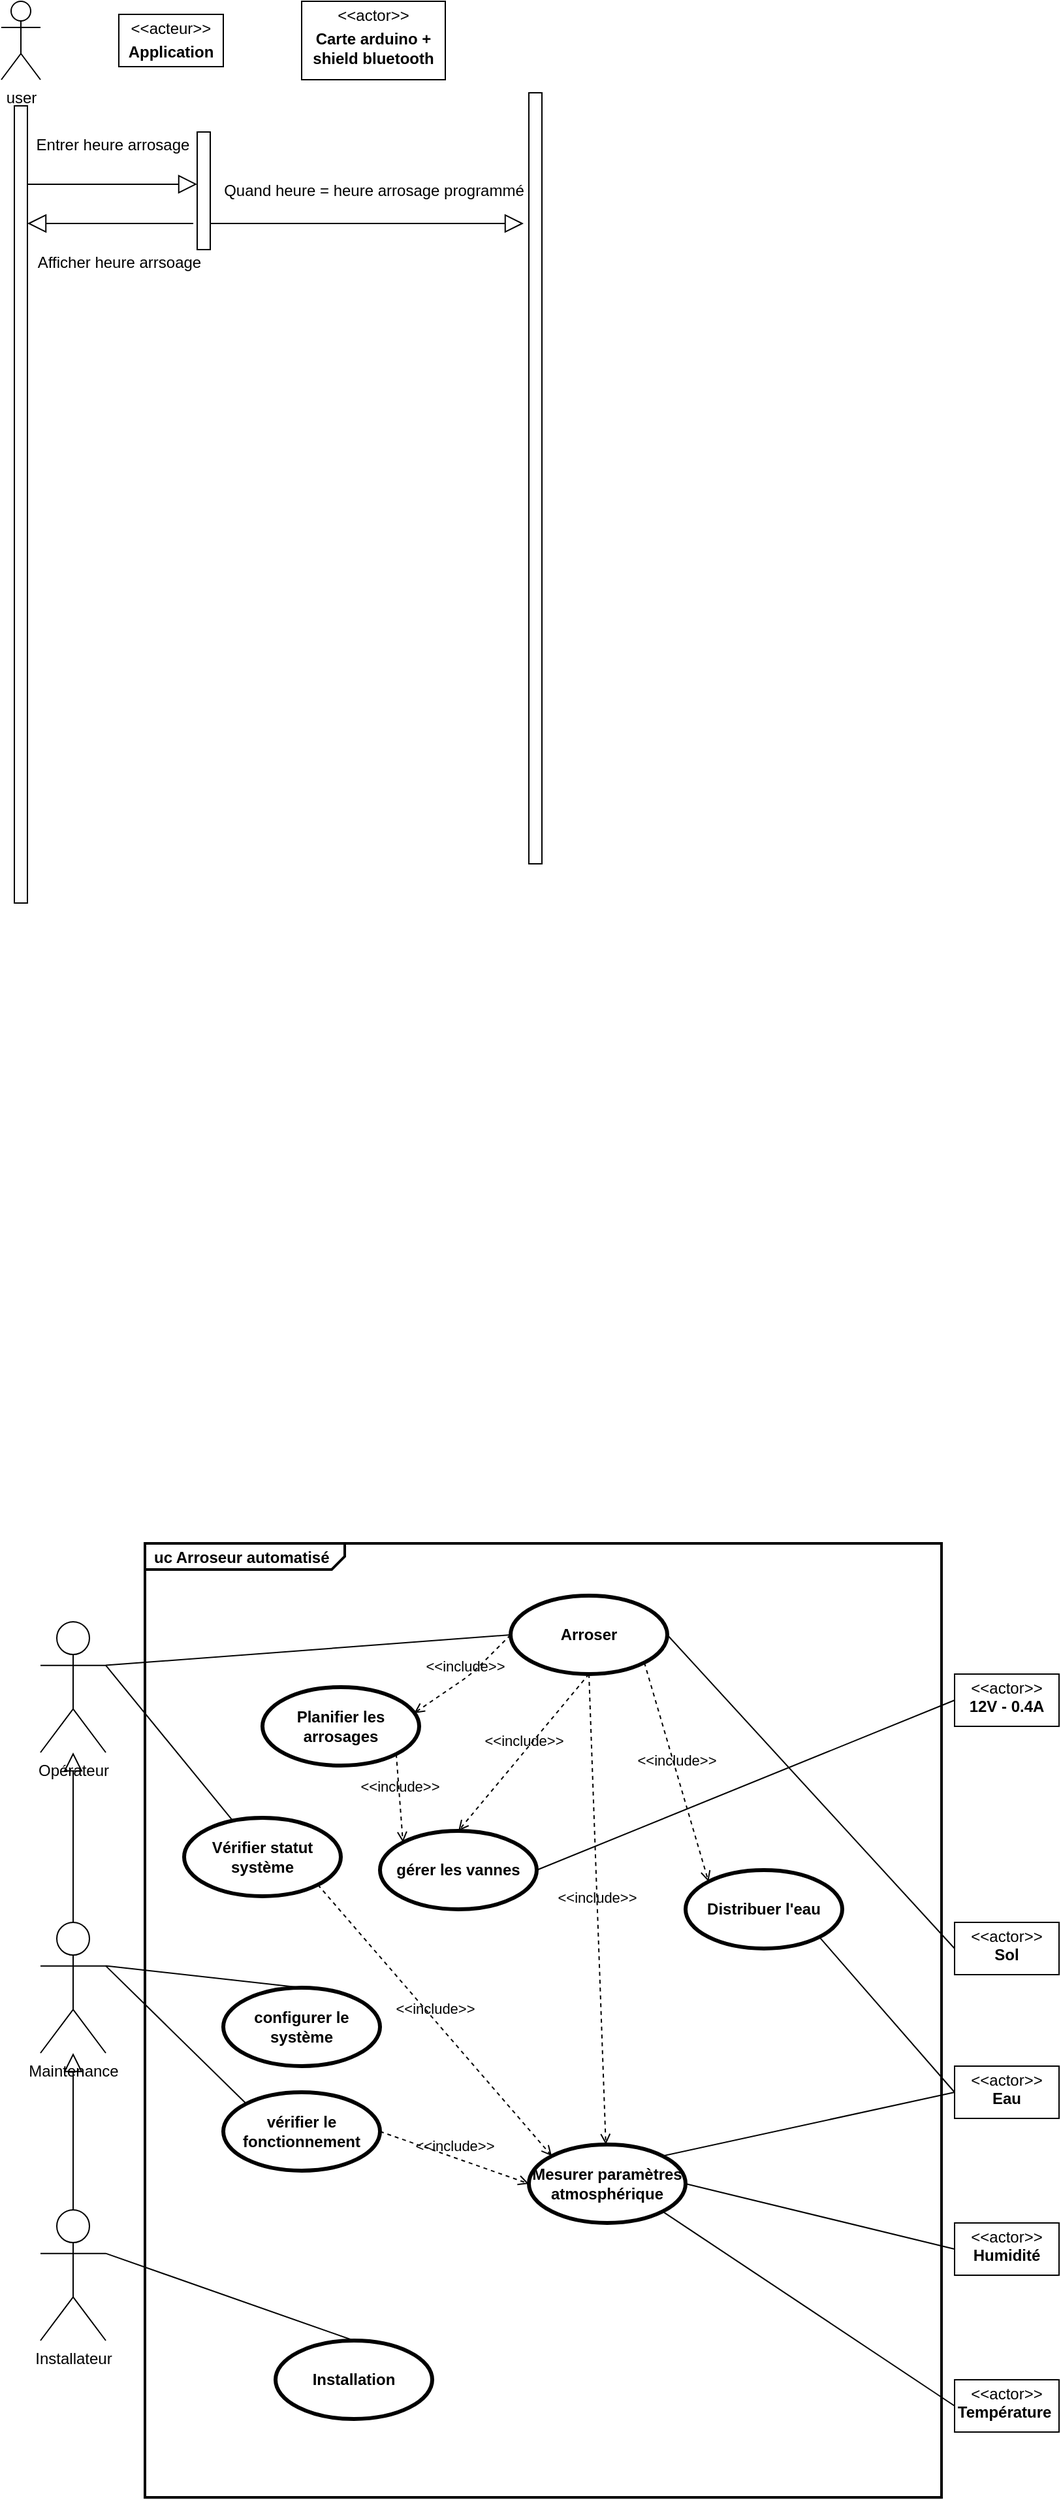 <mxfile version="14.4.9" type="github">
  <diagram id="CkIHglHdtgA-dPwqu3pV" name="Page-1">
    <mxGraphModel dx="1102" dy="2136" grid="1" gridSize="10" guides="1" tooltips="1" connect="1" arrows="1" fold="1" page="1" pageScale="1" pageWidth="827" pageHeight="1169" math="0" shadow="0">
      <root>
        <mxCell id="0" />
        <mxCell id="1" parent="0" />
        <mxCell id="BE-PEi-hic5o3liknW6_-1" value="&lt;div&gt;&lt;font style=&quot;vertical-align: inherit&quot;&gt;&lt;font style=&quot;vertical-align: inherit&quot;&gt;user&lt;/font&gt;&lt;/font&gt;&lt;/div&gt;" style="shape=umlActor;verticalLabelPosition=bottom;verticalAlign=top;html=1;outlineConnect=0;" parent="1" vertex="1">
          <mxGeometry x="50" y="-1140" width="30" height="60" as="geometry" />
        </mxCell>
        <mxCell id="BE-PEi-hic5o3liknW6_-3" value="" style="html=1;points=[];perimeter=orthogonalPerimeter;" parent="1" vertex="1">
          <mxGeometry x="60" y="-1060" width="10" height="610" as="geometry" />
        </mxCell>
        <mxCell id="BE-PEi-hic5o3liknW6_-95" value="&lt;p style=&quot;margin: 0px ; margin-top: 4px ; margin-left: 7px ; text-align: left&quot;&gt;&lt;b&gt;uc Arroseur automatisé&lt;/b&gt;&lt;/p&gt;" style="html=1;shape=mxgraph.sysml.package;overflow=fill;labelX=153;strokeWidth=2;align=center;" parent="1" vertex="1">
          <mxGeometry x="160" y="40" width="610" height="730" as="geometry" />
        </mxCell>
        <mxCell id="BE-PEi-hic5o3liknW6_-96" value="Opérateur" style="shape=umlActor;html=1;verticalLabelPosition=bottom;verticalAlign=top;align=center;" parent="1" vertex="1">
          <mxGeometry x="80" y="100" width="50" height="100" as="geometry" />
        </mxCell>
        <mxCell id="BE-PEi-hic5o3liknW6_-97" value="&lt;p style=&quot;margin: 0px ; margin-top: 4px ; text-align: center&quot;&gt;&amp;lt;&amp;lt;actor&amp;gt;&amp;gt;&lt;br&gt;&lt;b&gt;12V - 0.4A&lt;br&gt;&lt;/b&gt;&lt;/p&gt;&lt;p style=&quot;margin: 0px ; margin-top: 4px ; text-align: center&quot;&gt;&lt;b&gt;&lt;br&gt;&lt;/b&gt;&lt;/p&gt;" style="shape=rect;html=1;overflow=fill;html=1;whiteSpace=wrap;align=center;" parent="1" vertex="1">
          <mxGeometry x="780" y="140" width="80" height="40" as="geometry" />
        </mxCell>
        <mxCell id="BE-PEi-hic5o3liknW6_-98" value="&lt;p style=&quot;margin: 0px ; margin-top: 4px ; text-align: center&quot;&gt;&amp;lt;&amp;lt;actor&amp;gt;&amp;gt;&lt;br&gt;&lt;b&gt;Eau&lt;/b&gt;&lt;/p&gt;" style="shape=rect;html=1;overflow=fill;html=1;whiteSpace=wrap;align=center;" parent="1" vertex="1">
          <mxGeometry x="780" y="440" width="80" height="40" as="geometry" />
        </mxCell>
        <mxCell id="BE-PEi-hic5o3liknW6_-99" value="&lt;p style=&quot;margin: 0px ; margin-top: 4px ; text-align: center&quot;&gt;&amp;lt;&amp;lt;actor&amp;gt;&amp;gt;&lt;br&gt;&lt;b&gt;Humidité&lt;/b&gt;&lt;/p&gt;" style="shape=rect;html=1;overflow=fill;html=1;whiteSpace=wrap;align=center;" parent="1" vertex="1">
          <mxGeometry x="780" y="560" width="80" height="40" as="geometry" />
        </mxCell>
        <mxCell id="BE-PEi-hic5o3liknW6_-100" value="&lt;p style=&quot;margin: 0px ; margin-top: 4px ; text-align: center&quot;&gt;&amp;lt;&amp;lt;actor&amp;gt;&amp;gt;&lt;br&gt;&lt;b&gt;Température&amp;nbsp;&lt;/b&gt;&lt;/p&gt;" style="shape=rect;html=1;overflow=fill;html=1;whiteSpace=wrap;align=center;" parent="1" vertex="1">
          <mxGeometry x="780" y="680" width="80" height="40" as="geometry" />
        </mxCell>
        <mxCell id="BE-PEi-hic5o3liknW6_-101" value="Installateur" style="shape=umlActor;html=1;verticalLabelPosition=bottom;verticalAlign=top;align=center;" parent="1" vertex="1">
          <mxGeometry x="80" y="550" width="50" height="100" as="geometry" />
        </mxCell>
        <mxCell id="BE-PEi-hic5o3liknW6_-102" value="Maintenance" style="shape=umlActor;html=1;verticalLabelPosition=bottom;verticalAlign=top;align=center;" parent="1" vertex="1">
          <mxGeometry x="80" y="330" width="50" height="100" as="geometry" />
        </mxCell>
        <mxCell id="BE-PEi-hic5o3liknW6_-103" value="" style="edgeStyle=none;html=1;endArrow=block;endFill=0;endSize=12;verticalAlign=bottom;exitX=0.5;exitY=0;exitDx=0;exitDy=0;exitPerimeter=0;" parent="1" source="BE-PEi-hic5o3liknW6_-101" target="BE-PEi-hic5o3liknW6_-102" edge="1">
          <mxGeometry width="160" relative="1" as="geometry">
            <mxPoint x="110" y="510" as="sourcePoint" />
            <mxPoint x="120" y="450" as="targetPoint" />
          </mxGeometry>
        </mxCell>
        <mxCell id="BE-PEi-hic5o3liknW6_-104" value="" style="edgeStyle=none;html=1;endArrow=block;endFill=0;endSize=12;verticalAlign=bottom;exitX=0.5;exitY=0;exitDx=0;exitDy=0;exitPerimeter=0;" parent="1" source="BE-PEi-hic5o3liknW6_-102" target="BE-PEi-hic5o3liknW6_-96" edge="1">
          <mxGeometry width="160" relative="1" as="geometry">
            <mxPoint x="104.5" y="310" as="sourcePoint" />
            <mxPoint x="104.5" y="230" as="targetPoint" />
          </mxGeometry>
        </mxCell>
        <mxCell id="BE-PEi-hic5o3liknW6_-105" value="Mesurer paramètres atmosphérique" style="shape=ellipse;html=1;strokeWidth=3;fontStyle=1;whiteSpace=wrap;align=center;perimeter=ellipsePerimeter;" parent="1" vertex="1">
          <mxGeometry x="454" y="500" width="120" height="60" as="geometry" />
        </mxCell>
        <mxCell id="BE-PEi-hic5o3liknW6_-106" value="Distribuer l&#39;eau" style="shape=ellipse;html=1;strokeWidth=3;fontStyle=1;whiteSpace=wrap;align=center;perimeter=ellipsePerimeter;" parent="1" vertex="1">
          <mxGeometry x="574" y="290" width="120" height="60" as="geometry" />
        </mxCell>
        <mxCell id="BE-PEi-hic5o3liknW6_-107" value="" style="edgeStyle=none;html=1;endArrow=none;verticalAlign=bottom;exitX=0;exitY=0.5;exitDx=0;exitDy=0;entryX=1;entryY=0;entryDx=0;entryDy=0;" parent="1" source="BE-PEi-hic5o3liknW6_-98" target="BE-PEi-hic5o3liknW6_-105" edge="1">
          <mxGeometry width="160" relative="1" as="geometry">
            <mxPoint x="440" y="460" as="sourcePoint" />
            <mxPoint x="574" y="422" as="targetPoint" />
          </mxGeometry>
        </mxCell>
        <mxCell id="BE-PEi-hic5o3liknW6_-108" value="" style="edgeStyle=none;html=1;endArrow=none;verticalAlign=bottom;exitX=0;exitY=0.5;exitDx=0;exitDy=0;entryX=1;entryY=1;entryDx=0;entryDy=0;" parent="1" source="BE-PEi-hic5o3liknW6_-98" target="BE-PEi-hic5o3liknW6_-106" edge="1">
          <mxGeometry width="160" relative="1" as="geometry">
            <mxPoint x="790" y="470" as="sourcePoint" />
            <mxPoint x="584" y="432" as="targetPoint" />
          </mxGeometry>
        </mxCell>
        <mxCell id="BE-PEi-hic5o3liknW6_-109" value="" style="edgeStyle=none;html=1;endArrow=none;verticalAlign=bottom;entryX=0;entryY=0.5;entryDx=0;entryDy=0;exitX=1;exitY=0.5;exitDx=0;exitDy=0;" parent="1" source="BE-PEi-hic5o3liknW6_-105" target="BE-PEi-hic5o3liknW6_-99" edge="1">
          <mxGeometry width="160" relative="1" as="geometry">
            <mxPoint x="440" y="460" as="sourcePoint" />
            <mxPoint x="600" y="460" as="targetPoint" />
          </mxGeometry>
        </mxCell>
        <mxCell id="BE-PEi-hic5o3liknW6_-110" value="Arroser" style="shape=ellipse;html=1;strokeWidth=3;fontStyle=1;whiteSpace=wrap;align=center;perimeter=ellipsePerimeter;" parent="1" vertex="1">
          <mxGeometry x="440" y="80" width="120" height="60" as="geometry" />
        </mxCell>
        <mxCell id="BE-PEi-hic5o3liknW6_-111" value="&amp;lt;&amp;lt;include&amp;gt;&amp;gt;" style="edgeStyle=none;html=1;endArrow=open;verticalAlign=bottom;dashed=1;labelBackgroundColor=none;exitX=1;exitY=1;exitDx=0;exitDy=0;entryX=0;entryY=0;entryDx=0;entryDy=0;" parent="1" source="BE-PEi-hic5o3liknW6_-110" target="BE-PEi-hic5o3liknW6_-106" edge="1">
          <mxGeometry width="160" relative="1" as="geometry">
            <mxPoint x="440" y="460" as="sourcePoint" />
            <mxPoint x="600" y="460" as="targetPoint" />
          </mxGeometry>
        </mxCell>
        <mxCell id="BE-PEi-hic5o3liknW6_-112" value="&amp;lt;&amp;lt;include&amp;gt;&amp;gt;" style="edgeStyle=none;html=1;endArrow=open;verticalAlign=bottom;dashed=1;labelBackgroundColor=none;exitX=0.5;exitY=1;exitDx=0;exitDy=0;" parent="1" source="BE-PEi-hic5o3liknW6_-110" target="BE-PEi-hic5o3liknW6_-105" edge="1">
          <mxGeometry width="160" relative="1" as="geometry">
            <mxPoint x="492.426" y="141.213" as="sourcePoint" />
            <mxPoint x="514" y="380" as="targetPoint" />
          </mxGeometry>
        </mxCell>
        <mxCell id="BE-PEi-hic5o3liknW6_-113" value="Planifier les arrosages" style="shape=ellipse;html=1;strokeWidth=3;fontStyle=1;whiteSpace=wrap;align=center;perimeter=ellipsePerimeter;" parent="1" vertex="1">
          <mxGeometry x="250" y="150" width="120" height="60" as="geometry" />
        </mxCell>
        <mxCell id="BE-PEi-hic5o3liknW6_-114" style="edgeStyle=none;rounded=0;orthogonalLoop=1;jettySize=auto;html=1;exitX=0.5;exitY=0;exitDx=0;exitDy=0;" parent="1" source="BE-PEi-hic5o3liknW6_-113" target="BE-PEi-hic5o3liknW6_-113" edge="1">
          <mxGeometry relative="1" as="geometry" />
        </mxCell>
        <mxCell id="BE-PEi-hic5o3liknW6_-115" value="" style="edgeStyle=none;html=1;endArrow=none;verticalAlign=bottom;exitX=1;exitY=0.333;exitDx=0;exitDy=0;exitPerimeter=0;" parent="1" source="BE-PEi-hic5o3liknW6_-96" edge="1">
          <mxGeometry width="160" relative="1" as="geometry">
            <mxPoint x="600" y="100" as="sourcePoint" />
            <mxPoint x="440" y="110" as="targetPoint" />
          </mxGeometry>
        </mxCell>
        <mxCell id="BE-PEi-hic5o3liknW6_-116" value="Installation" style="shape=ellipse;html=1;strokeWidth=3;fontStyle=1;whiteSpace=wrap;align=center;perimeter=ellipsePerimeter;" parent="1" vertex="1">
          <mxGeometry x="260" y="650" width="120" height="60" as="geometry" />
        </mxCell>
        <mxCell id="BE-PEi-hic5o3liknW6_-117" value="configurer le système" style="shape=ellipse;html=1;strokeWidth=3;fontStyle=1;whiteSpace=wrap;align=center;perimeter=ellipsePerimeter;" parent="1" vertex="1">
          <mxGeometry x="220" y="380" width="120" height="60" as="geometry" />
        </mxCell>
        <mxCell id="BE-PEi-hic5o3liknW6_-118" value="" style="edgeStyle=none;html=1;endArrow=none;verticalAlign=bottom;exitX=1;exitY=0.333;exitDx=0;exitDy=0;exitPerimeter=0;entryX=0.5;entryY=0;entryDx=0;entryDy=0;" parent="1" source="BE-PEi-hic5o3liknW6_-102" target="BE-PEi-hic5o3liknW6_-117" edge="1">
          <mxGeometry width="160" relative="1" as="geometry">
            <mxPoint x="470" y="480" as="sourcePoint" />
            <mxPoint x="630" y="480" as="targetPoint" />
          </mxGeometry>
        </mxCell>
        <mxCell id="BE-PEi-hic5o3liknW6_-119" value="" style="edgeStyle=none;html=1;endArrow=none;verticalAlign=bottom;exitX=1;exitY=0.333;exitDx=0;exitDy=0;exitPerimeter=0;entryX=0.5;entryY=0;entryDx=0;entryDy=0;" parent="1" source="BE-PEi-hic5o3liknW6_-101" target="BE-PEi-hic5o3liknW6_-116" edge="1">
          <mxGeometry width="160" relative="1" as="geometry">
            <mxPoint x="470" y="480" as="sourcePoint" />
            <mxPoint x="630" y="480" as="targetPoint" />
          </mxGeometry>
        </mxCell>
        <mxCell id="BE-PEi-hic5o3liknW6_-120" value="" style="edgeStyle=none;html=1;endArrow=none;verticalAlign=bottom;entryX=0;entryY=0.5;entryDx=0;entryDy=0;exitX=1;exitY=1;exitDx=0;exitDy=0;" parent="1" source="BE-PEi-hic5o3liknW6_-105" target="BE-PEi-hic5o3liknW6_-100" edge="1">
          <mxGeometry width="160" relative="1" as="geometry">
            <mxPoint x="514" y="640" as="sourcePoint" />
            <mxPoint x="630" y="560" as="targetPoint" />
          </mxGeometry>
        </mxCell>
        <mxCell id="BE-PEi-hic5o3liknW6_-121" value="gérer les vannes" style="shape=ellipse;html=1;strokeWidth=3;fontStyle=1;whiteSpace=wrap;align=center;perimeter=ellipsePerimeter;" parent="1" vertex="1">
          <mxGeometry x="340" y="260" width="120" height="60" as="geometry" />
        </mxCell>
        <mxCell id="BE-PEi-hic5o3liknW6_-122" value="Vérifier statut système" style="shape=ellipse;html=1;strokeWidth=3;fontStyle=1;whiteSpace=wrap;align=center;perimeter=ellipsePerimeter;" parent="1" vertex="1">
          <mxGeometry x="190" y="250" width="120" height="60" as="geometry" />
        </mxCell>
        <mxCell id="BE-PEi-hic5o3liknW6_-123" value="" style="edgeStyle=none;html=1;endArrow=none;verticalAlign=bottom;exitX=1;exitY=0.333;exitDx=0;exitDy=0;exitPerimeter=0;" parent="1" source="BE-PEi-hic5o3liknW6_-96" target="BE-PEi-hic5o3liknW6_-122" edge="1">
          <mxGeometry width="160" relative="1" as="geometry">
            <mxPoint x="140" y="143.333" as="sourcePoint" />
            <mxPoint x="260" y="170" as="targetPoint" />
          </mxGeometry>
        </mxCell>
        <mxCell id="BE-PEi-hic5o3liknW6_-124" value="&amp;lt;&amp;lt;include&amp;gt;&amp;gt;" style="edgeStyle=none;html=1;endArrow=open;verticalAlign=bottom;dashed=1;labelBackgroundColor=none;exitX=0.5;exitY=1;exitDx=0;exitDy=0;entryX=0.5;entryY=0;entryDx=0;entryDy=0;" parent="1" source="BE-PEi-hic5o3liknW6_-110" target="BE-PEi-hic5o3liknW6_-121" edge="1">
          <mxGeometry width="160" relative="1" as="geometry">
            <mxPoint x="450" y="150" as="sourcePoint" />
            <mxPoint x="524" y="390" as="targetPoint" />
          </mxGeometry>
        </mxCell>
        <mxCell id="BE-PEi-hic5o3liknW6_-125" value="vérifier le fonctionnement" style="shape=ellipse;html=1;strokeWidth=3;fontStyle=1;whiteSpace=wrap;align=center;perimeter=ellipsePerimeter;" parent="1" vertex="1">
          <mxGeometry x="220" y="460" width="120" height="60" as="geometry" />
        </mxCell>
        <mxCell id="BE-PEi-hic5o3liknW6_-126" value="" style="edgeStyle=none;html=1;endArrow=none;verticalAlign=bottom;exitX=1;exitY=0.333;exitDx=0;exitDy=0;exitPerimeter=0;entryX=0;entryY=0;entryDx=0;entryDy=0;" parent="1" source="BE-PEi-hic5o3liknW6_-102" target="BE-PEi-hic5o3liknW6_-125" edge="1">
          <mxGeometry width="160" relative="1" as="geometry">
            <mxPoint x="140" y="373.333" as="sourcePoint" />
            <mxPoint x="290" y="390" as="targetPoint" />
          </mxGeometry>
        </mxCell>
        <mxCell id="BE-PEi-hic5o3liknW6_-127" value="" style="edgeStyle=none;html=1;endArrow=none;verticalAlign=bottom;exitX=0;exitY=0.5;exitDx=0;exitDy=0;entryX=1;entryY=0.5;entryDx=0;entryDy=0;" parent="1" source="BE-PEi-hic5o3liknW6_-97" target="BE-PEi-hic5o3liknW6_-121" edge="1">
          <mxGeometry width="160" relative="1" as="geometry">
            <mxPoint x="790" y="470" as="sourcePoint" />
            <mxPoint x="584" y="432" as="targetPoint" />
          </mxGeometry>
        </mxCell>
        <mxCell id="BE-PEi-hic5o3liknW6_-128" value="&amp;lt;&amp;lt;include&amp;gt;&amp;gt;" style="edgeStyle=none;html=1;endArrow=open;verticalAlign=bottom;dashed=1;labelBackgroundColor=none;exitX=1;exitY=1;exitDx=0;exitDy=0;entryX=0;entryY=0;entryDx=0;entryDy=0;" parent="1" source="BE-PEi-hic5o3liknW6_-122" target="BE-PEi-hic5o3liknW6_-105" edge="1">
          <mxGeometry width="160" relative="1" as="geometry">
            <mxPoint x="302.426" y="311.213" as="sourcePoint" />
            <mxPoint x="464" y="420" as="targetPoint" />
          </mxGeometry>
        </mxCell>
        <mxCell id="BE-PEi-hic5o3liknW6_-129" value="&amp;lt;&amp;lt;include&amp;gt;&amp;gt;" style="edgeStyle=none;html=1;endArrow=open;verticalAlign=bottom;dashed=1;labelBackgroundColor=none;exitX=1;exitY=1;exitDx=0;exitDy=0;entryX=0;entryY=0;entryDx=0;entryDy=0;" parent="1" source="BE-PEi-hic5o3liknW6_-113" target="BE-PEi-hic5o3liknW6_-121" edge="1">
          <mxGeometry width="160" relative="1" as="geometry">
            <mxPoint x="450" y="150" as="sourcePoint" />
            <mxPoint x="410" y="270" as="targetPoint" />
          </mxGeometry>
        </mxCell>
        <mxCell id="BE-PEi-hic5o3liknW6_-130" value="&amp;lt;&amp;lt;include&amp;gt;&amp;gt;" style="edgeStyle=none;html=1;endArrow=open;verticalAlign=bottom;dashed=1;labelBackgroundColor=none;exitX=0;exitY=0.5;exitDx=0;exitDy=0;entryX=0.967;entryY=0.333;entryDx=0;entryDy=0;entryPerimeter=0;" parent="1" source="BE-PEi-hic5o3liknW6_-110" target="BE-PEi-hic5o3liknW6_-113" edge="1">
          <mxGeometry width="160" relative="1" as="geometry">
            <mxPoint x="322.426" y="191.213" as="sourcePoint" />
            <mxPoint x="367.574" y="278.787" as="targetPoint" />
            <Array as="points">
              <mxPoint x="410" y="140" />
            </Array>
          </mxGeometry>
        </mxCell>
        <mxCell id="BE-PEi-hic5o3liknW6_-131" value="&amp;lt;&amp;lt;include&amp;gt;&amp;gt;" style="edgeStyle=none;html=1;endArrow=open;verticalAlign=bottom;dashed=1;labelBackgroundColor=none;exitX=1;exitY=0.5;exitDx=0;exitDy=0;entryX=0;entryY=0.5;entryDx=0;entryDy=0;" parent="1" source="BE-PEi-hic5o3liknW6_-125" target="BE-PEi-hic5o3liknW6_-105" edge="1">
          <mxGeometry width="160" relative="1" as="geometry">
            <mxPoint x="302.426" y="311.213" as="sourcePoint" />
            <mxPoint x="481.574" y="518.787" as="targetPoint" />
          </mxGeometry>
        </mxCell>
        <mxCell id="BE-PEi-hic5o3liknW6_-132" value="&lt;p style=&quot;margin: 0px ; margin-top: 4px ; text-align: center&quot;&gt;&amp;lt;&amp;lt;actor&amp;gt;&amp;gt;&lt;br&gt;&lt;b&gt;Sol&lt;/b&gt;&lt;/p&gt;" style="shape=rect;html=1;overflow=fill;html=1;whiteSpace=wrap;align=center;" parent="1" vertex="1">
          <mxGeometry x="780" y="330" width="80" height="40" as="geometry" />
        </mxCell>
        <mxCell id="BE-PEi-hic5o3liknW6_-133" value="" style="edgeStyle=none;html=1;endArrow=none;verticalAlign=bottom;exitX=1;exitY=0.5;exitDx=0;exitDy=0;entryX=0;entryY=0.5;entryDx=0;entryDy=0;" parent="1" source="BE-PEi-hic5o3liknW6_-110" target="BE-PEi-hic5o3liknW6_-132" edge="1">
          <mxGeometry width="160" relative="1" as="geometry">
            <mxPoint x="574" y="103.333" as="sourcePoint" />
            <mxPoint x="884" y="80" as="targetPoint" />
          </mxGeometry>
        </mxCell>
        <mxCell id="NTSCTb8R0baRO63U2myw-4" value="" style="edgeStyle=none;html=1;endArrow=block;endFill=0;endSize=12;verticalAlign=bottom;entryX=0;entryY=0.444;entryDx=0;entryDy=0;entryPerimeter=0;" edge="1" parent="1" target="NTSCTb8R0baRO63U2myw-5">
          <mxGeometry width="160" relative="1" as="geometry">
            <mxPoint x="70" y="-1000" as="sourcePoint" />
            <mxPoint x="180" y="-1000" as="targetPoint" />
          </mxGeometry>
        </mxCell>
        <mxCell id="NTSCTb8R0baRO63U2myw-5" value="" style="html=1;points=[];perimeter=orthogonalPerimeter;" vertex="1" parent="1">
          <mxGeometry x="200" y="-1040" width="10" height="90" as="geometry" />
        </mxCell>
        <mxCell id="NTSCTb8R0baRO63U2myw-8" value="&lt;p style=&quot;margin: 0px ; margin-top: 4px ; text-align: center&quot;&gt;&lt;font style=&quot;vertical-align: inherit&quot;&gt;&lt;font style=&quot;vertical-align: inherit&quot;&gt;&lt;font style=&quot;vertical-align: inherit&quot;&gt;&lt;font style=&quot;vertical-align: inherit&quot;&gt;&amp;lt;&amp;lt;acteur&amp;gt;&amp;gt; &lt;/font&gt;&lt;/font&gt;&lt;/font&gt;&lt;/font&gt;&lt;br&gt;&lt;b&gt;&lt;font style=&quot;vertical-align: inherit&quot;&gt;&lt;/font&gt;&lt;/b&gt;&lt;/p&gt;&lt;p style=&quot;margin: 0px ; margin-top: 4px ; text-align: center&quot;&gt;&lt;b&gt;&lt;font style=&quot;vertical-align: inherit&quot;&gt;&lt;font style=&quot;vertical-align: inherit&quot;&gt;&lt;font style=&quot;vertical-align: inherit&quot;&gt;&lt;font style=&quot;vertical-align: inherit&quot;&gt;Application&lt;/font&gt;&lt;/font&gt;&lt;/font&gt;&lt;/font&gt;&lt;/b&gt;&lt;/p&gt;" style="shape=rect;html=1;overflow=fill;html=1;whiteSpace=wrap;align=center;" vertex="1" parent="1">
          <mxGeometry x="140" y="-1130" width="80" height="40" as="geometry" />
        </mxCell>
        <mxCell id="NTSCTb8R0baRO63U2myw-10" value="" style="edgeStyle=none;html=1;endSize=12;endArrow=block;endFill=0;" edge="1" parent="1">
          <mxGeometry width="160" relative="1" as="geometry">
            <mxPoint x="197" y="-970" as="sourcePoint" />
            <mxPoint x="70" y="-970" as="targetPoint" />
          </mxGeometry>
        </mxCell>
        <mxCell id="NTSCTb8R0baRO63U2myw-11" value="&lt;font style=&quot;vertical-align: inherit&quot;&gt;&lt;font style=&quot;vertical-align: inherit&quot;&gt;Afficher heure arrsoage&lt;/font&gt;&lt;/font&gt;" style="text;html=1;align=center;verticalAlign=middle;resizable=0;points=[];autosize=1;" vertex="1" parent="1">
          <mxGeometry x="70" y="-950" width="140" height="20" as="geometry" />
        </mxCell>
        <mxCell id="NTSCTb8R0baRO63U2myw-13" value="&lt;font style=&quot;vertical-align: inherit&quot;&gt;&lt;font style=&quot;vertical-align: inherit&quot;&gt;Entrer heure arrosage&lt;/font&gt;&lt;/font&gt;" style="text;html=1;align=center;verticalAlign=middle;resizable=0;points=[];autosize=1;" vertex="1" parent="1">
          <mxGeometry x="70" y="-1040" width="130" height="20" as="geometry" />
        </mxCell>
        <mxCell id="NTSCTb8R0baRO63U2myw-15" value="&lt;p style=&quot;margin: 0px ; margin-top: 4px ; text-align: center&quot;&gt;&lt;font style=&quot;vertical-align: inherit&quot;&gt;&lt;font style=&quot;vertical-align: inherit&quot;&gt;&amp;lt;&amp;lt;actor&amp;gt;&amp;gt; &lt;/font&gt;&lt;/font&gt;&lt;br&gt;&lt;b&gt;&lt;font style=&quot;vertical-align: inherit&quot;&gt;&lt;/font&gt;&lt;/b&gt;&lt;/p&gt;&lt;p style=&quot;margin: 0px ; margin-top: 4px ; text-align: center&quot;&gt;&lt;font style=&quot;vertical-align: inherit&quot;&gt;&lt;font style=&quot;vertical-align: inherit&quot;&gt;&lt;b&gt;&lt;font style=&quot;vertical-align: inherit&quot;&gt;&lt;font style=&quot;vertical-align: inherit&quot;&gt;Carte arduino + shield bluetooth&lt;/font&gt;&lt;/font&gt;&lt;/b&gt;&lt;/font&gt;&lt;/font&gt;&lt;/p&gt;" style="shape=rect;html=1;overflow=fill;html=1;whiteSpace=wrap;align=center;" vertex="1" parent="1">
          <mxGeometry x="280" y="-1140" width="110" height="60" as="geometry" />
        </mxCell>
        <mxCell id="NTSCTb8R0baRO63U2myw-16" value="" style="html=1;points=[];perimeter=orthogonalPerimeter;" vertex="1" parent="1">
          <mxGeometry x="454" y="-1070" width="10" height="590" as="geometry" />
        </mxCell>
        <mxCell id="NTSCTb8R0baRO63U2myw-17" value="" style="edgeStyle=none;html=1;endSize=12;endArrow=block;endFill=0;" edge="1" parent="1">
          <mxGeometry width="160" relative="1" as="geometry">
            <mxPoint x="210" y="-970" as="sourcePoint" />
            <mxPoint x="450" y="-970" as="targetPoint" />
          </mxGeometry>
        </mxCell>
        <mxCell id="NTSCTb8R0baRO63U2myw-18" value="&lt;font style=&quot;vertical-align: inherit&quot;&gt;&lt;font style=&quot;vertical-align: inherit&quot;&gt;&lt;font style=&quot;vertical-align: inherit&quot;&gt;&lt;font style=&quot;vertical-align: inherit&quot;&gt;&lt;font style=&quot;vertical-align: inherit&quot;&gt;&lt;font style=&quot;vertical-align: inherit&quot;&gt;&lt;font style=&quot;vertical-align: inherit&quot;&gt;&lt;font style=&quot;vertical-align: inherit&quot;&gt;Quand heure = heure arrosage programmé&lt;/font&gt;&lt;/font&gt;&lt;/font&gt;&lt;/font&gt;&lt;/font&gt;&lt;/font&gt;&lt;/font&gt;&lt;/font&gt;" style="text;html=1;align=center;verticalAlign=middle;resizable=0;points=[];autosize=1;" vertex="1" parent="1">
          <mxGeometry x="210" y="-1005" width="250" height="20" as="geometry" />
        </mxCell>
      </root>
    </mxGraphModel>
  </diagram>
</mxfile>
